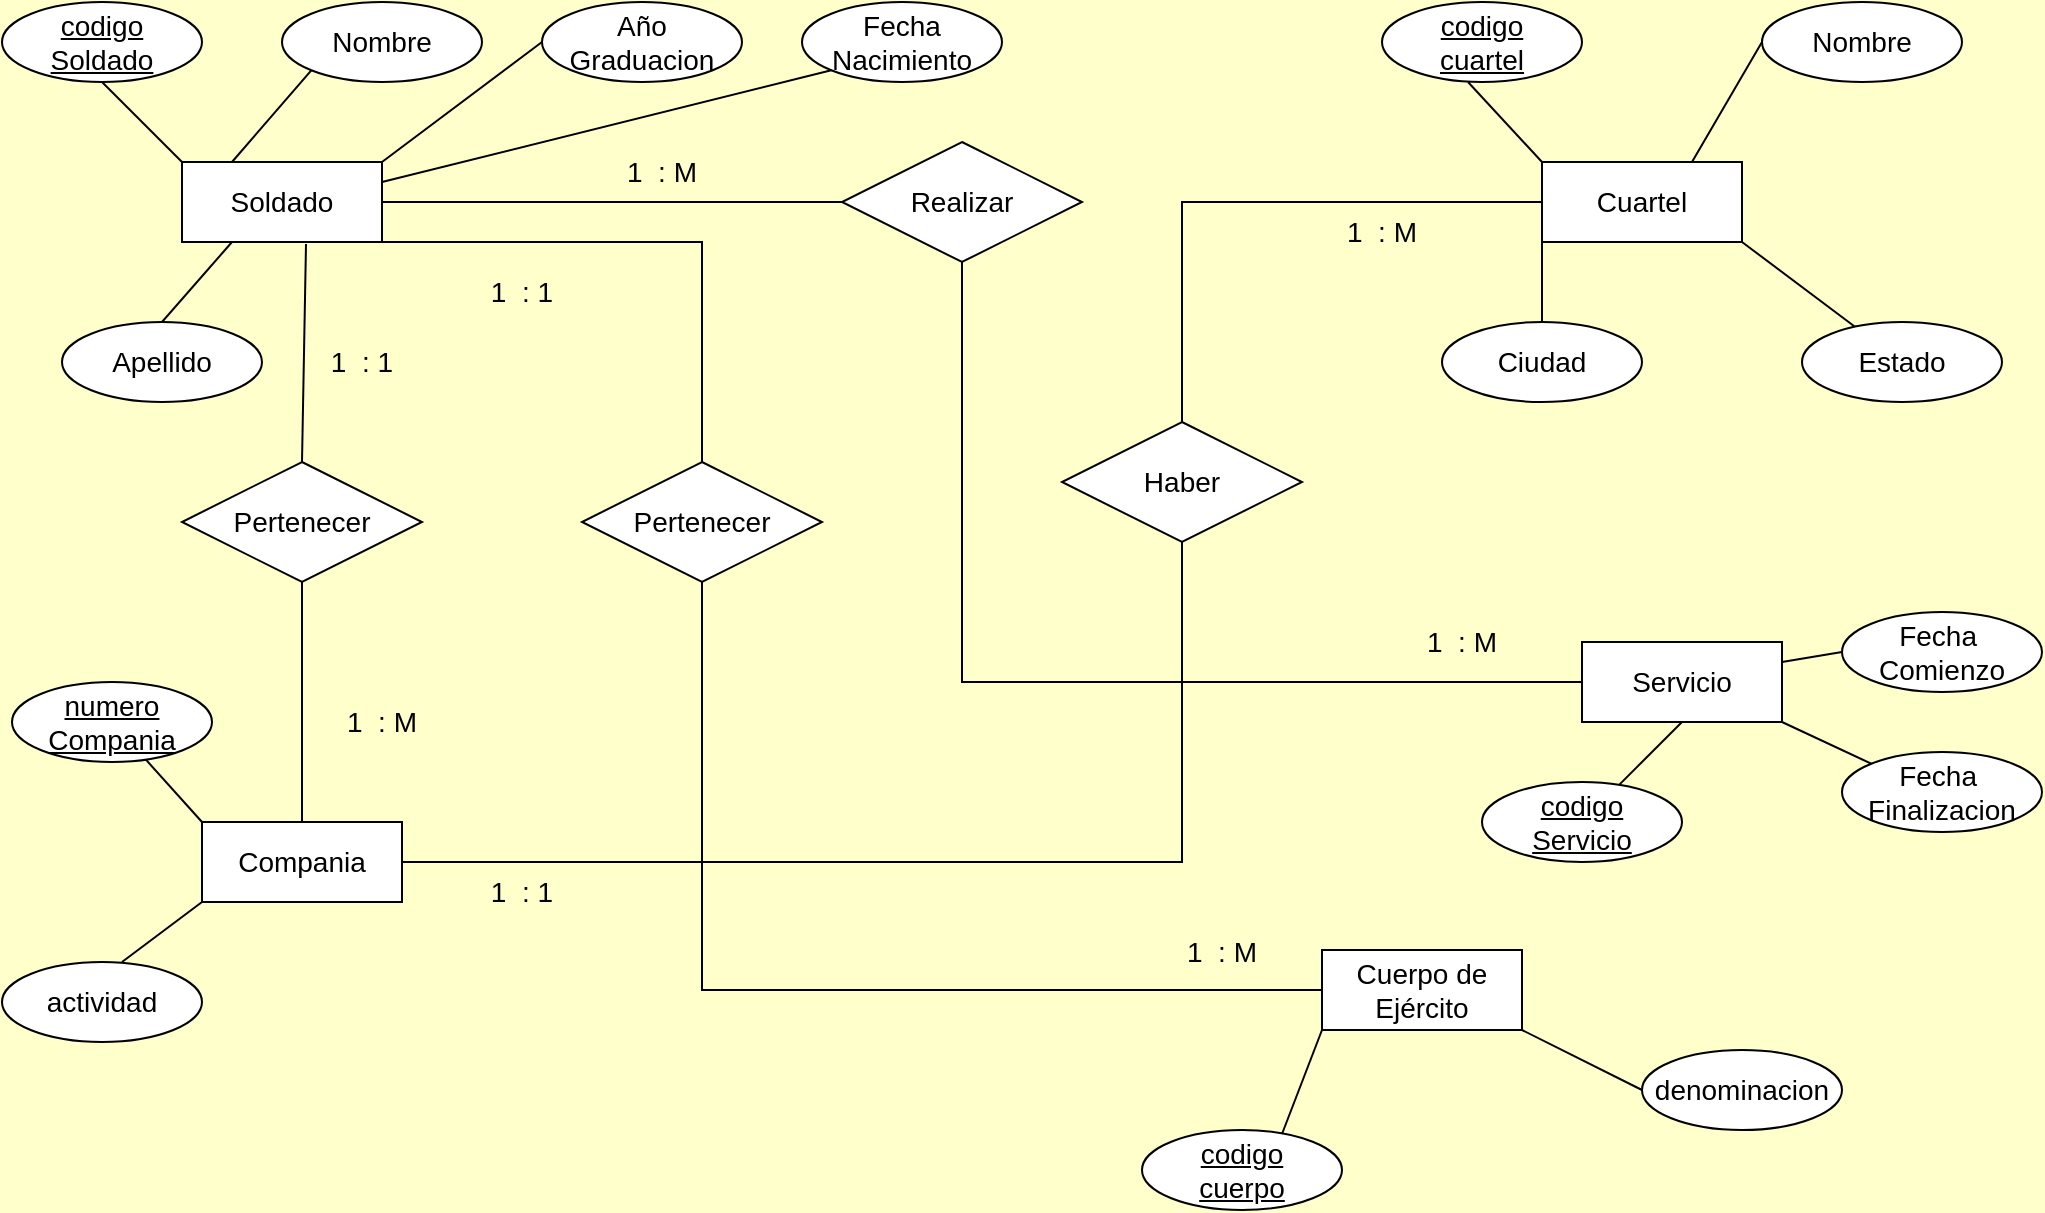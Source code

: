 <mxfile version="17.2.4" type="device"><diagram id="UJNC3ZHMv0idFlBpNsS5" name="Página-1"><mxGraphModel dx="1342" dy="695" grid="1" gridSize="10" guides="1" tooltips="1" connect="1" arrows="1" fold="1" page="1" pageScale="1" pageWidth="1200" pageHeight="1600" background="#FFFFCC" math="0" shadow="0"><root><mxCell id="0"/><mxCell id="1" parent="0"/><mxCell id="4VoGoS55ltha-av5giPe-1" value="&lt;font style=&quot;font-size: 14px&quot;&gt;Soldado&lt;/font&gt;" style="whiteSpace=wrap;html=1;align=center;" parent="1" vertex="1"><mxGeometry x="100" y="160" width="100" height="40" as="geometry"/></mxCell><mxCell id="4VoGoS55ltha-av5giPe-2" value="&lt;font style=&quot;font-size: 14px&quot;&gt;Cuartel&lt;/font&gt;" style="whiteSpace=wrap;html=1;align=center;" parent="1" vertex="1"><mxGeometry x="780" y="160" width="100" height="40" as="geometry"/></mxCell><mxCell id="4VoGoS55ltha-av5giPe-3" value="&lt;font style=&quot;font-size: 14px&quot;&gt;Cuerpo de Ejército&lt;/font&gt;" style="whiteSpace=wrap;html=1;align=center;" parent="1" vertex="1"><mxGeometry x="670" y="554" width="100" height="40" as="geometry"/></mxCell><mxCell id="4VoGoS55ltha-av5giPe-4" value="&lt;font style=&quot;font-size: 14px&quot;&gt;Compania&lt;/font&gt;" style="whiteSpace=wrap;html=1;align=center;" parent="1" vertex="1"><mxGeometry x="110" y="490" width="100" height="40" as="geometry"/></mxCell><mxCell id="4VoGoS55ltha-av5giPe-5" value="codigo&lt;br&gt;Soldado" style="ellipse;whiteSpace=wrap;html=1;align=center;fontStyle=4;fontSize=14;" parent="1" vertex="1"><mxGeometry x="10" y="80" width="100" height="40" as="geometry"/></mxCell><mxCell id="4VoGoS55ltha-av5giPe-6" value="Nombre" style="ellipse;whiteSpace=wrap;html=1;align=center;fontSize=14;" parent="1" vertex="1"><mxGeometry x="150" y="80" width="100" height="40" as="geometry"/></mxCell><mxCell id="4VoGoS55ltha-av5giPe-7" value="Apellido" style="ellipse;whiteSpace=wrap;html=1;align=center;fontSize=14;" parent="1" vertex="1"><mxGeometry x="40" y="240" width="100" height="40" as="geometry"/></mxCell><mxCell id="4VoGoS55ltha-av5giPe-8" value="Fecha&lt;br&gt;Nacimiento" style="ellipse;whiteSpace=wrap;html=1;align=center;fontSize=14;" parent="1" vertex="1"><mxGeometry x="410" y="80" width="100" height="40" as="geometry"/></mxCell><mxCell id="4VoGoS55ltha-av5giPe-9" value="Año&lt;br&gt;Graduacion" style="ellipse;whiteSpace=wrap;html=1;align=center;fontSize=14;" parent="1" vertex="1"><mxGeometry x="280" y="80" width="100" height="40" as="geometry"/></mxCell><mxCell id="4VoGoS55ltha-av5giPe-10" value="codigo&lt;br&gt;cuartel" style="ellipse;whiteSpace=wrap;html=1;align=center;fontStyle=4;fontSize=14;" parent="1" vertex="1"><mxGeometry x="700" y="80" width="100" height="40" as="geometry"/></mxCell><mxCell id="4VoGoS55ltha-av5giPe-11" value="Nombre" style="ellipse;whiteSpace=wrap;html=1;align=center;fontSize=14;" parent="1" vertex="1"><mxGeometry x="890" y="80" width="100" height="40" as="geometry"/></mxCell><mxCell id="4VoGoS55ltha-av5giPe-12" value="Ciudad" style="ellipse;whiteSpace=wrap;html=1;align=center;fontSize=14;" parent="1" vertex="1"><mxGeometry x="730" y="240" width="100" height="40" as="geometry"/></mxCell><mxCell id="4VoGoS55ltha-av5giPe-13" value="Estado" style="ellipse;whiteSpace=wrap;html=1;align=center;fontSize=14;" parent="1" vertex="1"><mxGeometry x="910" y="240" width="100" height="40" as="geometry"/></mxCell><mxCell id="4VoGoS55ltha-av5giPe-14" value="codigo&lt;br&gt;cuerpo" style="ellipse;whiteSpace=wrap;html=1;align=center;fontStyle=4;fontSize=14;" parent="1" vertex="1"><mxGeometry x="580" y="644" width="100" height="40" as="geometry"/></mxCell><mxCell id="4VoGoS55ltha-av5giPe-15" value="denominacion" style="ellipse;whiteSpace=wrap;html=1;align=center;fontSize=14;" parent="1" vertex="1"><mxGeometry x="830" y="604" width="100" height="40" as="geometry"/></mxCell><mxCell id="4VoGoS55ltha-av5giPe-16" value="numero&lt;br&gt;Compania" style="ellipse;whiteSpace=wrap;html=1;align=center;fontStyle=4;fontSize=14;" parent="1" vertex="1"><mxGeometry x="15" y="420" width="100" height="40" as="geometry"/></mxCell><mxCell id="4VoGoS55ltha-av5giPe-17" value="actividad" style="ellipse;whiteSpace=wrap;html=1;align=center;fontSize=14;" parent="1" vertex="1"><mxGeometry x="10" y="560" width="100" height="40" as="geometry"/></mxCell><mxCell id="4VoGoS55ltha-av5giPe-18" value="" style="endArrow=none;html=1;rounded=0;fontSize=14;entryX=0.5;entryY=1;entryDx=0;entryDy=0;exitX=0;exitY=0;exitDx=0;exitDy=0;" parent="1" source="4VoGoS55ltha-av5giPe-1" target="4VoGoS55ltha-av5giPe-5" edge="1"><mxGeometry width="50" height="50" relative="1" as="geometry"><mxPoint x="570" y="250" as="sourcePoint"/><mxPoint x="620" y="200" as="targetPoint"/></mxGeometry></mxCell><mxCell id="4VoGoS55ltha-av5giPe-19" value="" style="endArrow=none;html=1;rounded=0;fontSize=14;entryX=0;entryY=1;entryDx=0;entryDy=0;exitX=0.25;exitY=0;exitDx=0;exitDy=0;" parent="1" source="4VoGoS55ltha-av5giPe-1" target="4VoGoS55ltha-av5giPe-6" edge="1"><mxGeometry width="50" height="50" relative="1" as="geometry"><mxPoint x="570" y="250" as="sourcePoint"/><mxPoint x="620" y="200" as="targetPoint"/></mxGeometry></mxCell><mxCell id="4VoGoS55ltha-av5giPe-21" value="" style="endArrow=none;html=1;rounded=0;fontSize=14;exitX=0.5;exitY=0;exitDx=0;exitDy=0;entryX=0.25;entryY=1;entryDx=0;entryDy=0;" parent="1" source="4VoGoS55ltha-av5giPe-7" target="4VoGoS55ltha-av5giPe-1" edge="1"><mxGeometry width="50" height="50" relative="1" as="geometry"><mxPoint x="570" y="250" as="sourcePoint"/><mxPoint x="620" y="200" as="targetPoint"/></mxGeometry></mxCell><mxCell id="4VoGoS55ltha-av5giPe-22" value="" style="endArrow=none;html=1;rounded=0;fontSize=14;exitX=0;exitY=1;exitDx=0;exitDy=0;entryX=1;entryY=0.25;entryDx=0;entryDy=0;" parent="1" source="4VoGoS55ltha-av5giPe-8" target="4VoGoS55ltha-av5giPe-1" edge="1"><mxGeometry width="50" height="50" relative="1" as="geometry"><mxPoint x="570" y="250" as="sourcePoint"/><mxPoint x="620" y="200" as="targetPoint"/></mxGeometry></mxCell><mxCell id="4VoGoS55ltha-av5giPe-23" value="" style="endArrow=none;html=1;rounded=0;fontSize=14;entryX=1;entryY=0;entryDx=0;entryDy=0;" parent="1" target="4VoGoS55ltha-av5giPe-1" edge="1"><mxGeometry width="50" height="50" relative="1" as="geometry"><mxPoint x="280" y="100" as="sourcePoint"/><mxPoint x="620" y="200" as="targetPoint"/></mxGeometry></mxCell><mxCell id="4VoGoS55ltha-av5giPe-24" value="" style="endArrow=none;html=1;rounded=0;fontSize=14;entryX=0.43;entryY=1;entryDx=0;entryDy=0;entryPerimeter=0;exitX=0;exitY=0;exitDx=0;exitDy=0;" parent="1" source="4VoGoS55ltha-av5giPe-2" target="4VoGoS55ltha-av5giPe-10" edge="1"><mxGeometry width="50" height="50" relative="1" as="geometry"><mxPoint x="840" y="250" as="sourcePoint"/><mxPoint x="890" y="200" as="targetPoint"/></mxGeometry></mxCell><mxCell id="4VoGoS55ltha-av5giPe-25" value="" style="endArrow=none;html=1;rounded=0;fontSize=14;entryX=0;entryY=0.5;entryDx=0;entryDy=0;exitX=0.75;exitY=0;exitDx=0;exitDy=0;" parent="1" source="4VoGoS55ltha-av5giPe-2" target="4VoGoS55ltha-av5giPe-11" edge="1"><mxGeometry width="50" height="50" relative="1" as="geometry"><mxPoint x="840" y="250" as="sourcePoint"/><mxPoint x="890" y="200" as="targetPoint"/></mxGeometry></mxCell><mxCell id="4VoGoS55ltha-av5giPe-26" value="" style="endArrow=none;html=1;rounded=0;fontSize=14;entryX=0;entryY=1;entryDx=0;entryDy=0;" parent="1" source="4VoGoS55ltha-av5giPe-12" target="4VoGoS55ltha-av5giPe-2" edge="1"><mxGeometry width="50" height="50" relative="1" as="geometry"><mxPoint x="840" y="250" as="sourcePoint"/><mxPoint x="890" y="200" as="targetPoint"/></mxGeometry></mxCell><mxCell id="4VoGoS55ltha-av5giPe-27" value="" style="endArrow=none;html=1;rounded=0;fontSize=14;entryX=1;entryY=1;entryDx=0;entryDy=0;" parent="1" source="4VoGoS55ltha-av5giPe-13" target="4VoGoS55ltha-av5giPe-2" edge="1"><mxGeometry width="50" height="50" relative="1" as="geometry"><mxPoint x="840" y="250" as="sourcePoint"/><mxPoint x="890" y="200" as="targetPoint"/></mxGeometry></mxCell><mxCell id="4VoGoS55ltha-av5giPe-28" value="" style="endArrow=none;html=1;rounded=0;fontSize=14;exitX=0;exitY=1;exitDx=0;exitDy=0;entryX=0.7;entryY=0.05;entryDx=0;entryDy=0;entryPerimeter=0;" parent="1" source="4VoGoS55ltha-av5giPe-3" target="4VoGoS55ltha-av5giPe-14" edge="1"><mxGeometry width="50" height="50" relative="1" as="geometry"><mxPoint x="320" y="644" as="sourcePoint"/><mxPoint x="640" y="634" as="targetPoint"/></mxGeometry></mxCell><mxCell id="4VoGoS55ltha-av5giPe-29" value="" style="endArrow=none;html=1;rounded=0;fontSize=14;entryX=0;entryY=0.5;entryDx=0;entryDy=0;exitX=1;exitY=1;exitDx=0;exitDy=0;" parent="1" source="4VoGoS55ltha-av5giPe-3" target="4VoGoS55ltha-av5giPe-15" edge="1"><mxGeometry width="50" height="50" relative="1" as="geometry"><mxPoint x="320" y="644" as="sourcePoint"/><mxPoint x="370" y="594" as="targetPoint"/></mxGeometry></mxCell><mxCell id="4VoGoS55ltha-av5giPe-30" value="" style="endArrow=none;html=1;rounded=0;fontSize=14;exitX=0;exitY=0;exitDx=0;exitDy=0;" parent="1" source="4VoGoS55ltha-av5giPe-4" target="4VoGoS55ltha-av5giPe-16" edge="1"><mxGeometry width="50" height="50" relative="1" as="geometry"><mxPoint x="570" y="250" as="sourcePoint"/><mxPoint x="620" y="200" as="targetPoint"/></mxGeometry></mxCell><mxCell id="4VoGoS55ltha-av5giPe-31" value="" style="endArrow=none;html=1;rounded=0;fontSize=14;" parent="1" edge="1"><mxGeometry width="50" height="50" relative="1" as="geometry"><mxPoint x="110" y="530" as="sourcePoint"/><mxPoint x="70" y="560" as="targetPoint"/></mxGeometry></mxCell><mxCell id="ks63eeVBV6Cny16LAyEm-1" value="Pertenecer" style="shape=rhombus;perimeter=rhombusPerimeter;whiteSpace=wrap;html=1;align=center;fontSize=14;" vertex="1" parent="1"><mxGeometry x="100" y="310" width="120" height="60" as="geometry"/></mxCell><mxCell id="ks63eeVBV6Cny16LAyEm-2" value="Pertenecer" style="shape=rhombus;perimeter=rhombusPerimeter;whiteSpace=wrap;html=1;align=center;fontSize=14;" vertex="1" parent="1"><mxGeometry x="300" y="310" width="120" height="60" as="geometry"/></mxCell><mxCell id="ks63eeVBV6Cny16LAyEm-3" value="" style="endArrow=none;html=1;rounded=0;fontSize=14;exitX=0.5;exitY=0;exitDx=0;exitDy=0;entryX=0.62;entryY=1.025;entryDx=0;entryDy=0;entryPerimeter=0;" edge="1" parent="1" source="ks63eeVBV6Cny16LAyEm-1" target="4VoGoS55ltha-av5giPe-1"><mxGeometry width="50" height="50" relative="1" as="geometry"><mxPoint x="570" y="380" as="sourcePoint"/><mxPoint x="620" y="330" as="targetPoint"/></mxGeometry></mxCell><mxCell id="ks63eeVBV6Cny16LAyEm-4" value="" style="endArrow=none;html=1;rounded=0;fontSize=14;entryX=0.5;entryY=1;entryDx=0;entryDy=0;exitX=0.5;exitY=0;exitDx=0;exitDy=0;" edge="1" parent="1" source="4VoGoS55ltha-av5giPe-4" target="ks63eeVBV6Cny16LAyEm-1"><mxGeometry width="50" height="50" relative="1" as="geometry"><mxPoint x="570" y="380" as="sourcePoint"/><mxPoint x="620" y="330" as="targetPoint"/></mxGeometry></mxCell><mxCell id="ks63eeVBV6Cny16LAyEm-5" value="" style="endArrow=none;html=1;rounded=0;fontSize=14;entryX=1;entryY=1;entryDx=0;entryDy=0;exitX=0.5;exitY=0;exitDx=0;exitDy=0;" edge="1" parent="1" source="ks63eeVBV6Cny16LAyEm-2" target="4VoGoS55ltha-av5giPe-1"><mxGeometry width="50" height="50" relative="1" as="geometry"><mxPoint x="570" y="380" as="sourcePoint"/><mxPoint x="620" y="330" as="targetPoint"/><Array as="points"><mxPoint x="360" y="200"/></Array></mxGeometry></mxCell><mxCell id="ks63eeVBV6Cny16LAyEm-6" value="" style="endArrow=none;html=1;rounded=0;fontSize=14;entryX=0.5;entryY=1;entryDx=0;entryDy=0;exitX=0;exitY=0.5;exitDx=0;exitDy=0;" edge="1" parent="1" source="4VoGoS55ltha-av5giPe-3" target="ks63eeVBV6Cny16LAyEm-2"><mxGeometry width="50" height="50" relative="1" as="geometry"><mxPoint x="570" y="380" as="sourcePoint"/><mxPoint x="620" y="330" as="targetPoint"/><Array as="points"><mxPoint x="360" y="574"/></Array></mxGeometry></mxCell><mxCell id="ks63eeVBV6Cny16LAyEm-7" value="1&amp;nbsp; : 1" style="text;html=1;strokeColor=none;fillColor=none;align=center;verticalAlign=middle;whiteSpace=wrap;rounded=0;fontSize=14;" vertex="1" parent="1"><mxGeometry x="160" y="245" width="60" height="30" as="geometry"/></mxCell><mxCell id="ks63eeVBV6Cny16LAyEm-8" value="1&amp;nbsp; : M" style="text;html=1;strokeColor=none;fillColor=none;align=center;verticalAlign=middle;whiteSpace=wrap;rounded=0;fontSize=14;" vertex="1" parent="1"><mxGeometry x="170" y="425" width="60" height="30" as="geometry"/></mxCell><mxCell id="ks63eeVBV6Cny16LAyEm-9" value="1&amp;nbsp; : 1" style="text;html=1;strokeColor=none;fillColor=none;align=center;verticalAlign=middle;whiteSpace=wrap;rounded=0;fontSize=14;" vertex="1" parent="1"><mxGeometry x="240" y="210" width="60" height="30" as="geometry"/></mxCell><mxCell id="ks63eeVBV6Cny16LAyEm-10" value="1&amp;nbsp; : M" style="text;html=1;strokeColor=none;fillColor=none;align=center;verticalAlign=middle;whiteSpace=wrap;rounded=0;fontSize=14;" vertex="1" parent="1"><mxGeometry x="590" y="540" width="60" height="30" as="geometry"/></mxCell><mxCell id="ks63eeVBV6Cny16LAyEm-11" value="Haber" style="shape=rhombus;perimeter=rhombusPerimeter;whiteSpace=wrap;html=1;align=center;fontSize=14;" vertex="1" parent="1"><mxGeometry x="540" y="290" width="120" height="60" as="geometry"/></mxCell><mxCell id="ks63eeVBV6Cny16LAyEm-12" value="" style="endArrow=none;html=1;rounded=0;fontSize=14;entryX=0;entryY=0.5;entryDx=0;entryDy=0;exitX=0.5;exitY=0;exitDx=0;exitDy=0;" edge="1" parent="1" source="ks63eeVBV6Cny16LAyEm-11" target="4VoGoS55ltha-av5giPe-2"><mxGeometry width="50" height="50" relative="1" as="geometry"><mxPoint x="570" y="380" as="sourcePoint"/><mxPoint x="620" y="330" as="targetPoint"/><Array as="points"><mxPoint x="600" y="180"/></Array></mxGeometry></mxCell><mxCell id="ks63eeVBV6Cny16LAyEm-13" value="" style="endArrow=none;html=1;rounded=0;fontSize=14;exitX=1;exitY=0.5;exitDx=0;exitDy=0;entryX=0.5;entryY=1;entryDx=0;entryDy=0;" edge="1" parent="1" source="4VoGoS55ltha-av5giPe-4" target="ks63eeVBV6Cny16LAyEm-11"><mxGeometry width="50" height="50" relative="1" as="geometry"><mxPoint x="570" y="380" as="sourcePoint"/><mxPoint x="620" y="330" as="targetPoint"/><Array as="points"><mxPoint x="600" y="510"/></Array></mxGeometry></mxCell><mxCell id="ks63eeVBV6Cny16LAyEm-14" value="1&amp;nbsp; : M" style="text;html=1;strokeColor=none;fillColor=none;align=center;verticalAlign=middle;whiteSpace=wrap;rounded=0;fontSize=14;" vertex="1" parent="1"><mxGeometry x="670" y="180" width="60" height="30" as="geometry"/></mxCell><mxCell id="ks63eeVBV6Cny16LAyEm-15" value="1&amp;nbsp; : 1" style="text;html=1;strokeColor=none;fillColor=none;align=center;verticalAlign=middle;whiteSpace=wrap;rounded=0;fontSize=14;" vertex="1" parent="1"><mxGeometry x="240" y="510" width="60" height="30" as="geometry"/></mxCell><mxCell id="ks63eeVBV6Cny16LAyEm-16" value="&lt;font style=&quot;font-size: 14px&quot;&gt;Servicio&lt;/font&gt;" style="whiteSpace=wrap;html=1;align=center;" vertex="1" parent="1"><mxGeometry x="800" y="400" width="100" height="40" as="geometry"/></mxCell><mxCell id="ks63eeVBV6Cny16LAyEm-17" value="Fecha&amp;nbsp;&lt;br&gt;Comienzo" style="ellipse;whiteSpace=wrap;html=1;align=center;fontSize=14;" vertex="1" parent="1"><mxGeometry x="930" y="385" width="100" height="40" as="geometry"/></mxCell><mxCell id="ks63eeVBV6Cny16LAyEm-18" value="Fecha&amp;nbsp;&lt;br&gt;Finalizacion" style="ellipse;whiteSpace=wrap;html=1;align=center;fontSize=14;" vertex="1" parent="1"><mxGeometry x="930" y="455" width="100" height="40" as="geometry"/></mxCell><mxCell id="ks63eeVBV6Cny16LAyEm-19" value="" style="endArrow=none;html=1;rounded=0;fontSize=14;entryX=0;entryY=0.5;entryDx=0;entryDy=0;exitX=1;exitY=0.25;exitDx=0;exitDy=0;" edge="1" parent="1" source="ks63eeVBV6Cny16LAyEm-16" target="ks63eeVBV6Cny16LAyEm-17"><mxGeometry width="50" height="50" relative="1" as="geometry"><mxPoint x="600" y="330" as="sourcePoint"/><mxPoint x="650" y="280" as="targetPoint"/></mxGeometry></mxCell><mxCell id="ks63eeVBV6Cny16LAyEm-20" value="" style="endArrow=none;html=1;rounded=0;fontSize=14;entryX=0;entryY=0;entryDx=0;entryDy=0;exitX=1;exitY=1;exitDx=0;exitDy=0;" edge="1" parent="1" source="ks63eeVBV6Cny16LAyEm-16" target="ks63eeVBV6Cny16LAyEm-18"><mxGeometry width="50" height="50" relative="1" as="geometry"><mxPoint x="600" y="330" as="sourcePoint"/><mxPoint x="650" y="280" as="targetPoint"/></mxGeometry></mxCell><mxCell id="ks63eeVBV6Cny16LAyEm-21" value="Realizar" style="shape=rhombus;perimeter=rhombusPerimeter;whiteSpace=wrap;html=1;align=center;fontSize=14;" vertex="1" parent="1"><mxGeometry x="430" y="150" width="120" height="60" as="geometry"/></mxCell><mxCell id="ks63eeVBV6Cny16LAyEm-22" value="" style="endArrow=none;html=1;rounded=0;fontSize=14;exitX=1;exitY=0.5;exitDx=0;exitDy=0;entryX=0;entryY=0.5;entryDx=0;entryDy=0;" edge="1" parent="1" source="4VoGoS55ltha-av5giPe-1" target="ks63eeVBV6Cny16LAyEm-21"><mxGeometry width="50" height="50" relative="1" as="geometry"><mxPoint x="600" y="330" as="sourcePoint"/><mxPoint x="650" y="280" as="targetPoint"/></mxGeometry></mxCell><mxCell id="ks63eeVBV6Cny16LAyEm-23" value="" style="endArrow=none;html=1;rounded=0;fontSize=14;entryX=0.5;entryY=1;entryDx=0;entryDy=0;exitX=0;exitY=0.5;exitDx=0;exitDy=0;" edge="1" parent="1" source="ks63eeVBV6Cny16LAyEm-16" target="ks63eeVBV6Cny16LAyEm-21"><mxGeometry width="50" height="50" relative="1" as="geometry"><mxPoint x="600" y="330" as="sourcePoint"/><mxPoint x="650" y="280" as="targetPoint"/><Array as="points"><mxPoint x="490" y="420"/></Array></mxGeometry></mxCell><mxCell id="ks63eeVBV6Cny16LAyEm-24" value="1&amp;nbsp; : M" style="text;html=1;strokeColor=none;fillColor=none;align=center;verticalAlign=middle;whiteSpace=wrap;rounded=0;fontSize=14;" vertex="1" parent="1"><mxGeometry x="310" y="150" width="60" height="30" as="geometry"/></mxCell><mxCell id="ks63eeVBV6Cny16LAyEm-25" value="1&amp;nbsp; : M" style="text;html=1;strokeColor=none;fillColor=none;align=center;verticalAlign=middle;whiteSpace=wrap;rounded=0;fontSize=14;" vertex="1" parent="1"><mxGeometry x="710" y="385" width="60" height="30" as="geometry"/></mxCell><mxCell id="ks63eeVBV6Cny16LAyEm-26" value="codigo&lt;br&gt;Servicio" style="ellipse;whiteSpace=wrap;html=1;align=center;fontStyle=4;fontSize=14;" vertex="1" parent="1"><mxGeometry x="750" y="470" width="100" height="40" as="geometry"/></mxCell><mxCell id="ks63eeVBV6Cny16LAyEm-27" value="" style="endArrow=none;html=1;rounded=0;fontSize=14;entryX=0.5;entryY=1;entryDx=0;entryDy=0;" edge="1" parent="1" source="ks63eeVBV6Cny16LAyEm-26" target="ks63eeVBV6Cny16LAyEm-16"><mxGeometry width="50" height="50" relative="1" as="geometry"><mxPoint x="600" y="430" as="sourcePoint"/><mxPoint x="650" y="380" as="targetPoint"/></mxGeometry></mxCell></root></mxGraphModel></diagram></mxfile>